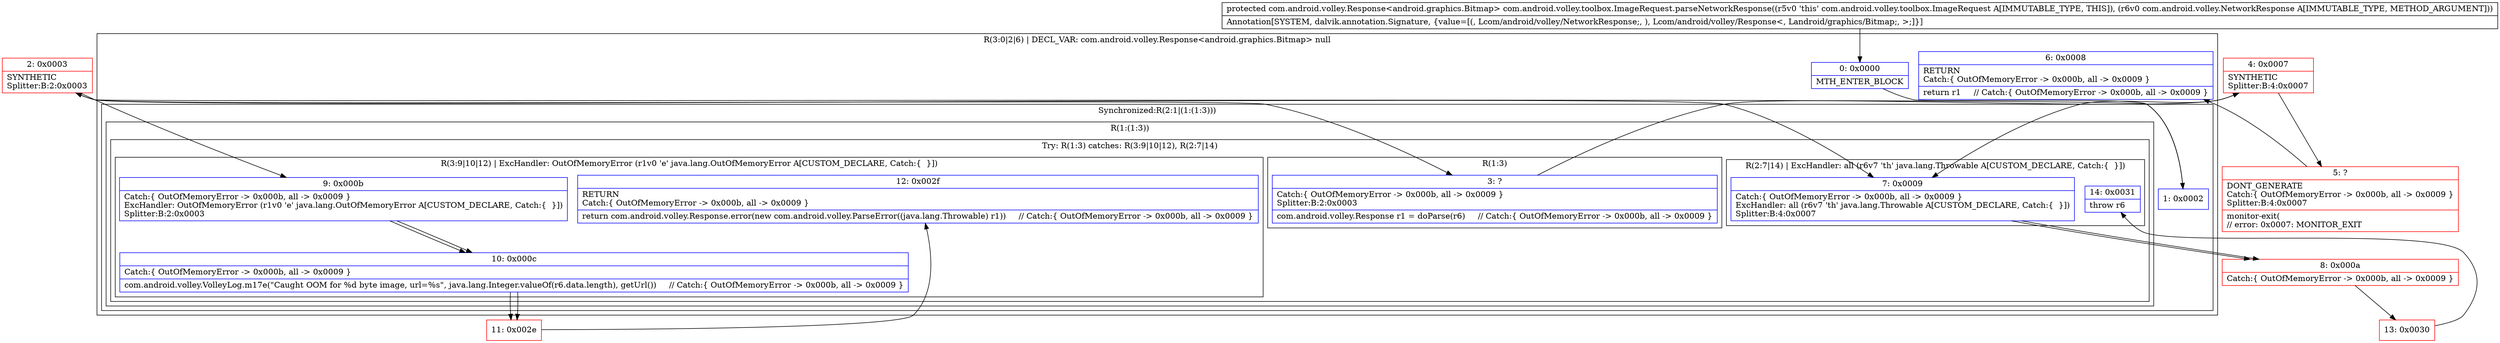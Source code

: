 digraph "CFG forcom.android.volley.toolbox.ImageRequest.parseNetworkResponse(Lcom\/android\/volley\/NetworkResponse;)Lcom\/android\/volley\/Response;" {
subgraph cluster_Region_712954751 {
label = "R(3:0|2|6) | DECL_VAR: com.android.volley.Response\<android.graphics.Bitmap\> null\l";
node [shape=record,color=blue];
Node_0 [shape=record,label="{0\:\ 0x0000|MTH_ENTER_BLOCK\l}"];
subgraph cluster_SynchronizedRegion_1323690975 {
label = "Synchronized:R(2:1|(1:(1:3)))";
node [shape=record,color=blue];
Node_1 [shape=record,label="{1\:\ 0x0002}"];
subgraph cluster_Region_913259591 {
label = "R(1:(1:3))";
node [shape=record,color=blue];
subgraph cluster_TryCatchRegion_1196864539 {
label = "Try: R(1:3) catches: R(3:9|10|12), R(2:7|14)";
node [shape=record,color=blue];
subgraph cluster_Region_714225344 {
label = "R(1:3)";
node [shape=record,color=blue];
Node_3 [shape=record,label="{3\:\ ?|Catch:\{ OutOfMemoryError \-\> 0x000b, all \-\> 0x0009 \}\lSplitter:B:2:0x0003\l|com.android.volley.Response r1 = doParse(r6)     \/\/ Catch:\{ OutOfMemoryError \-\> 0x000b, all \-\> 0x0009 \}\l}"];
}
subgraph cluster_Region_5952663 {
label = "R(3:9|10|12) | ExcHandler: OutOfMemoryError (r1v0 'e' java.lang.OutOfMemoryError A[CUSTOM_DECLARE, Catch:\{  \}])\l";
node [shape=record,color=blue];
Node_9 [shape=record,label="{9\:\ 0x000b|Catch:\{ OutOfMemoryError \-\> 0x000b, all \-\> 0x0009 \}\lExcHandler: OutOfMemoryError (r1v0 'e' java.lang.OutOfMemoryError A[CUSTOM_DECLARE, Catch:\{  \}])\lSplitter:B:2:0x0003\l}"];
Node_10 [shape=record,label="{10\:\ 0x000c|Catch:\{ OutOfMemoryError \-\> 0x000b, all \-\> 0x0009 \}\l|com.android.volley.VolleyLog.m17e(\"Caught OOM for %d byte image, url=%s\", java.lang.Integer.valueOf(r6.data.length), getUrl())     \/\/ Catch:\{ OutOfMemoryError \-\> 0x000b, all \-\> 0x0009 \}\l}"];
Node_12 [shape=record,label="{12\:\ 0x002f|RETURN\lCatch:\{ OutOfMemoryError \-\> 0x000b, all \-\> 0x0009 \}\l|return com.android.volley.Response.error(new com.android.volley.ParseError((java.lang.Throwable) r1))     \/\/ Catch:\{ OutOfMemoryError \-\> 0x000b, all \-\> 0x0009 \}\l}"];
}
subgraph cluster_Region_1627421776 {
label = "R(2:7|14) | ExcHandler: all (r6v7 'th' java.lang.Throwable A[CUSTOM_DECLARE, Catch:\{  \}])\l";
node [shape=record,color=blue];
Node_7 [shape=record,label="{7\:\ 0x0009|Catch:\{ OutOfMemoryError \-\> 0x000b, all \-\> 0x0009 \}\lExcHandler: all (r6v7 'th' java.lang.Throwable A[CUSTOM_DECLARE, Catch:\{  \}])\lSplitter:B:4:0x0007\l}"];
Node_14 [shape=record,label="{14\:\ 0x0031|throw r6\l}"];
}
}
}
}
Node_6 [shape=record,label="{6\:\ 0x0008|RETURN\lCatch:\{ OutOfMemoryError \-\> 0x000b, all \-\> 0x0009 \}\l|return r1     \/\/ Catch:\{ OutOfMemoryError \-\> 0x000b, all \-\> 0x0009 \}\l}"];
}
subgraph cluster_Region_5952663 {
label = "R(3:9|10|12) | ExcHandler: OutOfMemoryError (r1v0 'e' java.lang.OutOfMemoryError A[CUSTOM_DECLARE, Catch:\{  \}])\l";
node [shape=record,color=blue];
Node_9 [shape=record,label="{9\:\ 0x000b|Catch:\{ OutOfMemoryError \-\> 0x000b, all \-\> 0x0009 \}\lExcHandler: OutOfMemoryError (r1v0 'e' java.lang.OutOfMemoryError A[CUSTOM_DECLARE, Catch:\{  \}])\lSplitter:B:2:0x0003\l}"];
Node_10 [shape=record,label="{10\:\ 0x000c|Catch:\{ OutOfMemoryError \-\> 0x000b, all \-\> 0x0009 \}\l|com.android.volley.VolleyLog.m17e(\"Caught OOM for %d byte image, url=%s\", java.lang.Integer.valueOf(r6.data.length), getUrl())     \/\/ Catch:\{ OutOfMemoryError \-\> 0x000b, all \-\> 0x0009 \}\l}"];
Node_12 [shape=record,label="{12\:\ 0x002f|RETURN\lCatch:\{ OutOfMemoryError \-\> 0x000b, all \-\> 0x0009 \}\l|return com.android.volley.Response.error(new com.android.volley.ParseError((java.lang.Throwable) r1))     \/\/ Catch:\{ OutOfMemoryError \-\> 0x000b, all \-\> 0x0009 \}\l}"];
}
subgraph cluster_Region_1627421776 {
label = "R(2:7|14) | ExcHandler: all (r6v7 'th' java.lang.Throwable A[CUSTOM_DECLARE, Catch:\{  \}])\l";
node [shape=record,color=blue];
Node_7 [shape=record,label="{7\:\ 0x0009|Catch:\{ OutOfMemoryError \-\> 0x000b, all \-\> 0x0009 \}\lExcHandler: all (r6v7 'th' java.lang.Throwable A[CUSTOM_DECLARE, Catch:\{  \}])\lSplitter:B:4:0x0007\l}"];
Node_14 [shape=record,label="{14\:\ 0x0031|throw r6\l}"];
}
Node_2 [shape=record,color=red,label="{2\:\ 0x0003|SYNTHETIC\lSplitter:B:2:0x0003\l}"];
Node_4 [shape=record,color=red,label="{4\:\ 0x0007|SYNTHETIC\lSplitter:B:4:0x0007\l}"];
Node_5 [shape=record,color=red,label="{5\:\ ?|DONT_GENERATE\lCatch:\{ OutOfMemoryError \-\> 0x000b, all \-\> 0x0009 \}\lSplitter:B:4:0x0007\l|monitor\-exit(\l\/\/ error: 0x0007: MONITOR_EXIT  \l}"];
Node_8 [shape=record,color=red,label="{8\:\ 0x000a|Catch:\{ OutOfMemoryError \-\> 0x000b, all \-\> 0x0009 \}\l}"];
Node_11 [shape=record,color=red,label="{11\:\ 0x002e}"];
Node_13 [shape=record,color=red,label="{13\:\ 0x0030}"];
MethodNode[shape=record,label="{protected com.android.volley.Response\<android.graphics.Bitmap\> com.android.volley.toolbox.ImageRequest.parseNetworkResponse((r5v0 'this' com.android.volley.toolbox.ImageRequest A[IMMUTABLE_TYPE, THIS]), (r6v0 com.android.volley.NetworkResponse A[IMMUTABLE_TYPE, METHOD_ARGUMENT]))  | Annotation[SYSTEM, dalvik.annotation.Signature, \{value=[(, Lcom\/android\/volley\/NetworkResponse;, ), Lcom\/android\/volley\/Response\<, Landroid\/graphics\/Bitmap;, \>;]\}]\l}"];
MethodNode -> Node_0;
Node_0 -> Node_1;
Node_1 -> Node_2;
Node_3 -> Node_4;
Node_9 -> Node_10;
Node_10 -> Node_11;
Node_7 -> Node_8;
Node_9 -> Node_10;
Node_10 -> Node_11;
Node_7 -> Node_8;
Node_2 -> Node_3;
Node_2 -> Node_9;
Node_2 -> Node_7;
Node_4 -> Node_5;
Node_4 -> Node_7;
Node_5 -> Node_6;
Node_8 -> Node_13;
Node_11 -> Node_12;
Node_13 -> Node_14;
}

